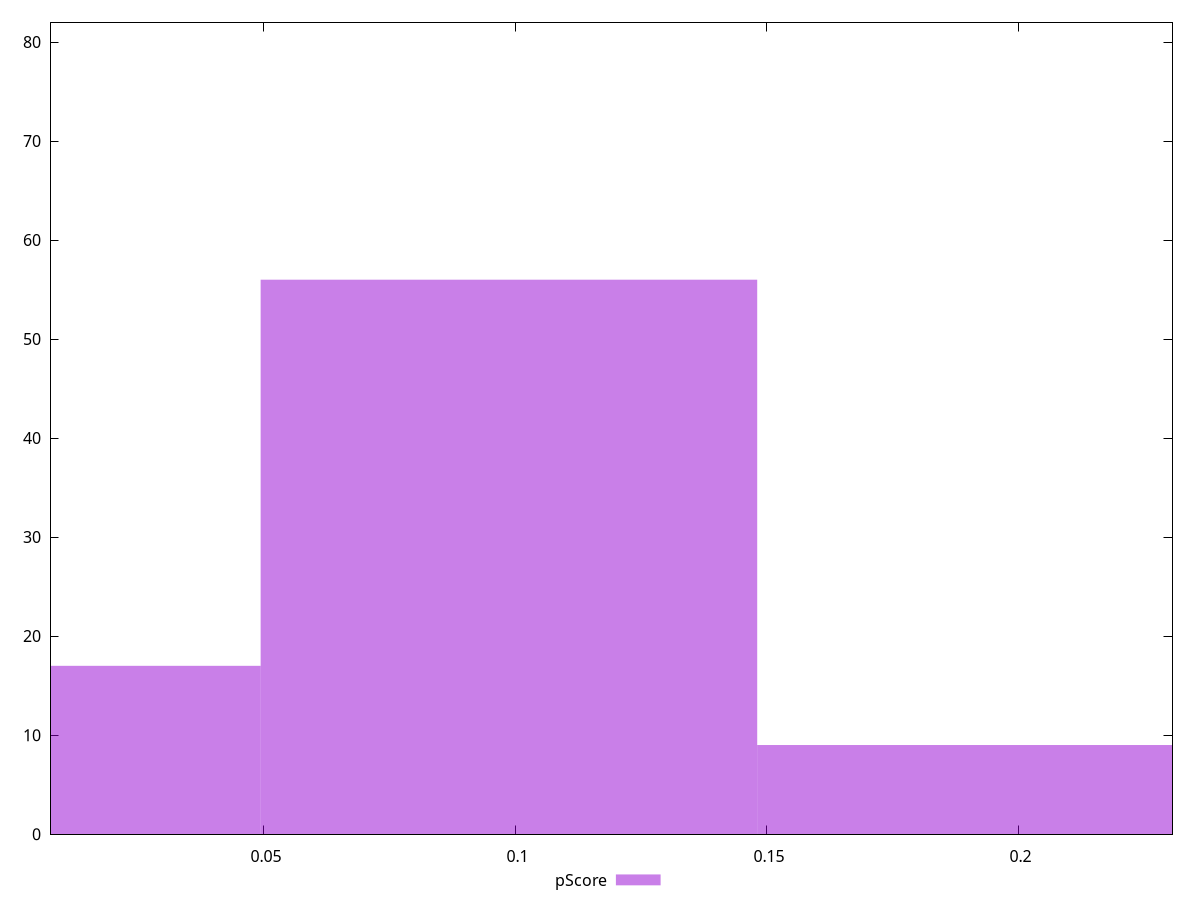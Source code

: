 reset

$pScore <<EOF
0 17
0.09870384218815051 56
0.19740768437630102 9
EOF

set key outside below
set boxwidth 0.09870384218815051
set xrange [0.007486052269332855:0.2306024972108281]
set yrange [0:82]
set trange [0:82]
set style fill transparent solid 0.5 noborder
set terminal svg size 640, 490 enhanced background rgb 'white'
set output "reports/report_00028_2021-02-24T12-49-42.674Z/speed-index/samples/astro/pScore/histogram.svg"

plot $pScore title "pScore" with boxes

reset
